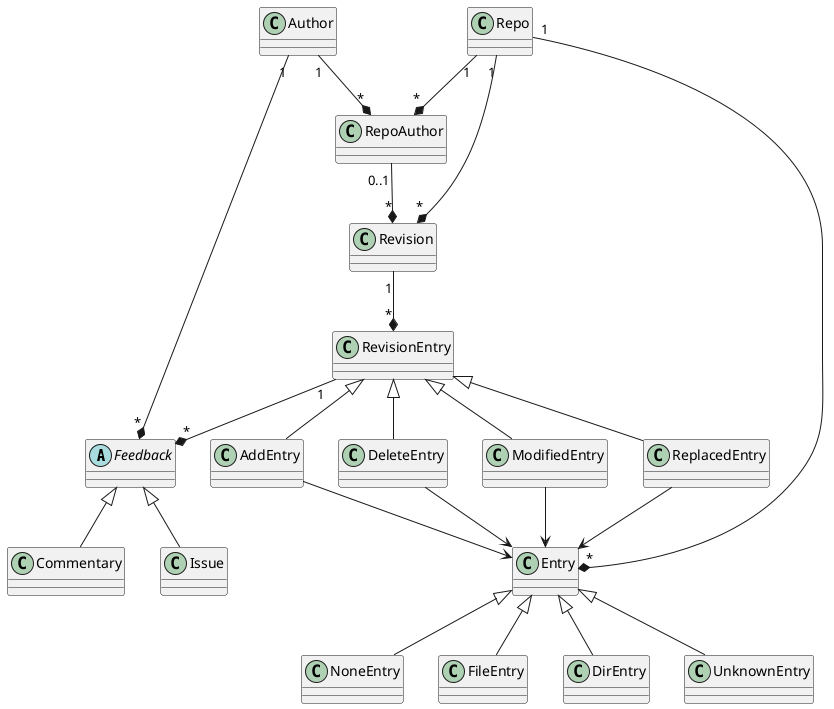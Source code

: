 @startuml

abstract Feedback

Feedback <|-- Commentary
Feedback <|-- Issue

Author "1" --* "*" Feedback
Author "1" --* "*" RepoAuthor
RepoAuthor "0..1" --* "*" Revision
Repo "1" --* "*" RepoAuthor
Repo "1" --* "*" Revision
Repo "1" --* "*" Entry
Revision "1" --* "*" RevisionEntry
RevisionEntry "1" --* "*" Feedback

RevisionEntry <|-- AddEntry
RevisionEntry <|-- DeleteEntry
RevisionEntry <|-- ModifiedEntry
RevisionEntry <|-- ReplacedEntry

Entry <|-- NoneEntry
Entry <|-- FileEntry
Entry <|-- DirEntry
Entry <|-- UnknownEntry

AddEntry --> Entry
DeleteEntry --> Entry
ModifiedEntry --> Entry
ReplacedEntry --> Entry


@enduml